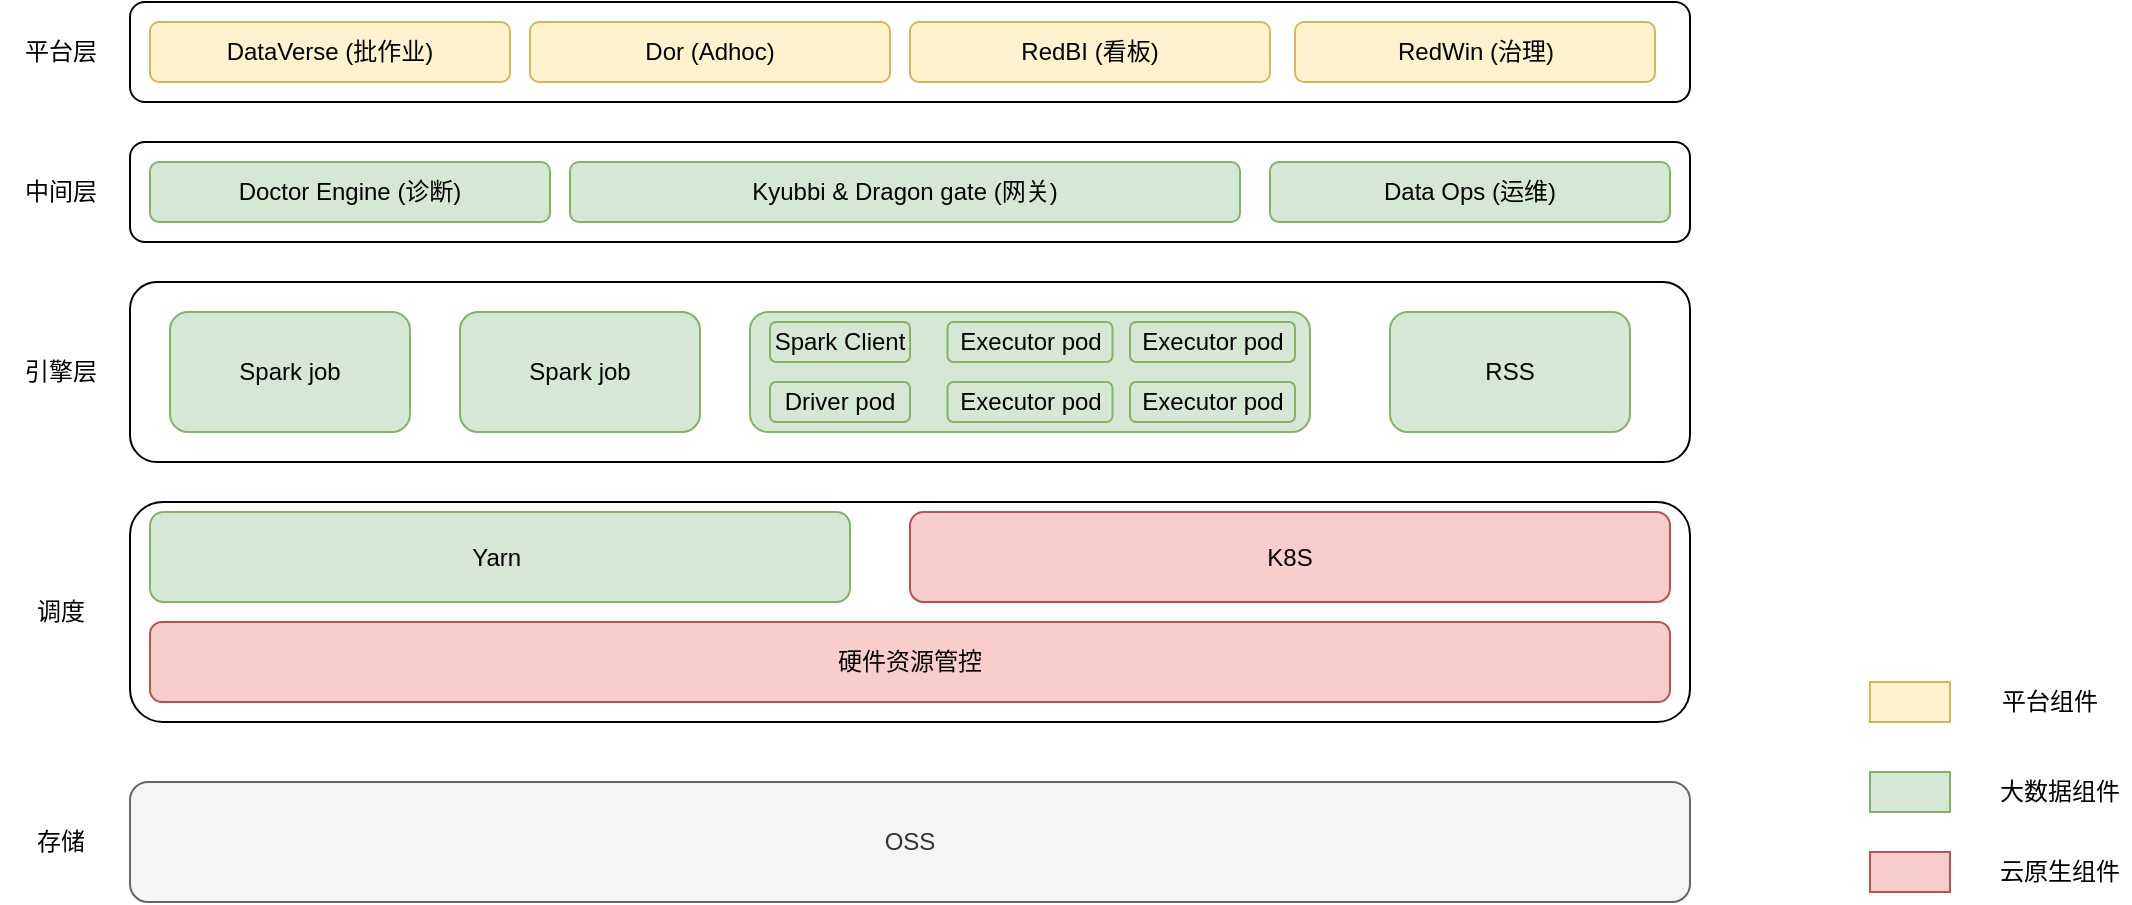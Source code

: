 <mxfile version="24.8.8">
  <diagram name="Page-1" id="wt8m9tqtKzte8XlRHpw4">
    <mxGraphModel dx="1434" dy="786" grid="1" gridSize="10" guides="1" tooltips="1" connect="1" arrows="1" fold="1" page="1" pageScale="1" pageWidth="850" pageHeight="1100" math="0" shadow="0">
      <root>
        <mxCell id="0" />
        <mxCell id="1" parent="0" />
        <mxCell id="9Wq9sjJPfZ_ADkzCgFXi-1" value="OSS" style="rounded=1;whiteSpace=wrap;html=1;fillColor=#f5f5f5;fontColor=#333333;strokeColor=#666666;" vertex="1" parent="1">
          <mxGeometry x="140" y="510" width="780" height="60" as="geometry" />
        </mxCell>
        <mxCell id="9Wq9sjJPfZ_ADkzCgFXi-2" value="" style="rounded=1;whiteSpace=wrap;html=1;" vertex="1" parent="1">
          <mxGeometry x="140" y="370" width="780" height="110" as="geometry" />
        </mxCell>
        <mxCell id="9Wq9sjJPfZ_ADkzCgFXi-3" value="存储" style="text;html=1;align=center;verticalAlign=middle;resizable=0;points=[];autosize=1;" vertex="1" parent="1">
          <mxGeometry x="80" y="525" width="50" height="30" as="geometry" />
        </mxCell>
        <mxCell id="9Wq9sjJPfZ_ADkzCgFXi-4" value="调度" style="text;html=1;align=center;verticalAlign=middle;resizable=0;points=[];autosize=1;" vertex="1" parent="1">
          <mxGeometry x="80" y="410" width="50" height="30" as="geometry" />
        </mxCell>
        <mxCell id="9Wq9sjJPfZ_ADkzCgFXi-5" value="引擎层" style="text;html=1;align=center;verticalAlign=middle;resizable=0;points=[];autosize=1;" vertex="1" parent="1">
          <mxGeometry x="75" y="290" width="60" height="30" as="geometry" />
        </mxCell>
        <mxCell id="9Wq9sjJPfZ_ADkzCgFXi-8" value="硬件资源管控" style="rounded=1;whiteSpace=wrap;html=1;fillColor=#f8cecc;strokeColor=#b85450;" vertex="1" parent="1">
          <mxGeometry x="150" y="430" width="760" height="40" as="geometry" />
        </mxCell>
        <mxCell id="9Wq9sjJPfZ_ADkzCgFXi-15" value="" style="rounded=1;whiteSpace=wrap;html=1;" vertex="1" parent="1">
          <mxGeometry x="140" y="260" width="780" height="90" as="geometry" />
        </mxCell>
        <mxCell id="9Wq9sjJPfZ_ADkzCgFXi-17" value="RSS" style="rounded=1;whiteSpace=wrap;html=1;fillColor=#d5e8d4;strokeColor=#82b366;" vertex="1" parent="1">
          <mxGeometry x="770" y="275" width="120" height="60" as="geometry" />
        </mxCell>
        <mxCell id="9Wq9sjJPfZ_ADkzCgFXi-20" value="Spark job" style="rounded=1;whiteSpace=wrap;html=1;fillColor=#d5e8d4;strokeColor=#82b366;" vertex="1" parent="1">
          <mxGeometry x="160" y="275" width="120" height="60" as="geometry" />
        </mxCell>
        <mxCell id="9Wq9sjJPfZ_ADkzCgFXi-21" value="Spark job" style="rounded=1;whiteSpace=wrap;html=1;fillColor=#d5e8d4;strokeColor=#82b366;" vertex="1" parent="1">
          <mxGeometry x="305" y="275" width="120" height="60" as="geometry" />
        </mxCell>
        <mxCell id="9Wq9sjJPfZ_ADkzCgFXi-22" value="" style="rounded=1;whiteSpace=wrap;html=1;fillColor=#d5e8d4;strokeColor=#82b366;" vertex="1" parent="1">
          <mxGeometry x="450" y="275" width="280" height="60" as="geometry" />
        </mxCell>
        <mxCell id="9Wq9sjJPfZ_ADkzCgFXi-23" value="Driver pod" style="rounded=1;whiteSpace=wrap;html=1;fillColor=#d5e8d4;strokeColor=#82b366;" vertex="1" parent="1">
          <mxGeometry x="460" y="310" width="70" height="20" as="geometry" />
        </mxCell>
        <mxCell id="9Wq9sjJPfZ_ADkzCgFXi-24" value="Executor pod" style="rounded=1;whiteSpace=wrap;html=1;fillColor=#d5e8d4;strokeColor=#82b366;" vertex="1" parent="1">
          <mxGeometry x="548.75" y="310" width="82.5" height="20" as="geometry" />
        </mxCell>
        <mxCell id="9Wq9sjJPfZ_ADkzCgFXi-26" value="Executor pod" style="rounded=1;whiteSpace=wrap;html=1;fillColor=#d5e8d4;strokeColor=#82b366;" vertex="1" parent="1">
          <mxGeometry x="640" y="310" width="82.5" height="20" as="geometry" />
        </mxCell>
        <mxCell id="9Wq9sjJPfZ_ADkzCgFXi-27" value="Executor pod" style="rounded=1;whiteSpace=wrap;html=1;fillColor=#d5e8d4;strokeColor=#82b366;" vertex="1" parent="1">
          <mxGeometry x="548.75" y="280" width="82.5" height="20" as="geometry" />
        </mxCell>
        <mxCell id="9Wq9sjJPfZ_ADkzCgFXi-28" value="Executor pod" style="rounded=1;whiteSpace=wrap;html=1;fillColor=#d5e8d4;strokeColor=#82b366;" vertex="1" parent="1">
          <mxGeometry x="640" y="280" width="82.5" height="20" as="geometry" />
        </mxCell>
        <mxCell id="9Wq9sjJPfZ_ADkzCgFXi-29" value="Spark Client" style="rounded=1;whiteSpace=wrap;html=1;fillColor=#d5e8d4;strokeColor=#82b366;" vertex="1" parent="1">
          <mxGeometry x="460" y="280" width="70" height="20" as="geometry" />
        </mxCell>
        <mxCell id="9Wq9sjJPfZ_ADkzCgFXi-30" value="" style="rounded=1;whiteSpace=wrap;html=1;" vertex="1" parent="1">
          <mxGeometry x="140" y="190" width="780" height="50" as="geometry" />
        </mxCell>
        <mxCell id="9Wq9sjJPfZ_ADkzCgFXi-31" value="Doctor Engine (诊断)" style="rounded=1;whiteSpace=wrap;html=1;fillColor=#d5e8d4;strokeColor=#82b366;" vertex="1" parent="1">
          <mxGeometry x="150" y="200" width="200" height="30" as="geometry" />
        </mxCell>
        <mxCell id="9Wq9sjJPfZ_ADkzCgFXi-32" value="Kyubbi &amp;amp; Dragon gate (网关)" style="rounded=1;whiteSpace=wrap;html=1;fillColor=#d5e8d4;strokeColor=#82b366;" vertex="1" parent="1">
          <mxGeometry x="360" y="200" width="335" height="30" as="geometry" />
        </mxCell>
        <mxCell id="9Wq9sjJPfZ_ADkzCgFXi-33" value="Data Ops (运维)" style="rounded=1;whiteSpace=wrap;html=1;fillColor=#d5e8d4;strokeColor=#82b366;" vertex="1" parent="1">
          <mxGeometry x="710" y="200" width="200" height="30" as="geometry" />
        </mxCell>
        <mxCell id="9Wq9sjJPfZ_ADkzCgFXi-34" value="" style="rounded=1;whiteSpace=wrap;html=1;" vertex="1" parent="1">
          <mxGeometry x="140" y="120" width="780" height="50" as="geometry" />
        </mxCell>
        <mxCell id="9Wq9sjJPfZ_ADkzCgFXi-35" value="中间层" style="text;html=1;align=center;verticalAlign=middle;resizable=0;points=[];autosize=1;" vertex="1" parent="1">
          <mxGeometry x="75" y="200" width="60" height="30" as="geometry" />
        </mxCell>
        <mxCell id="9Wq9sjJPfZ_ADkzCgFXi-36" value="平台层" style="text;html=1;align=center;verticalAlign=middle;resizable=0;points=[];autosize=1;" vertex="1" parent="1">
          <mxGeometry x="75" y="130" width="60" height="30" as="geometry" />
        </mxCell>
        <mxCell id="9Wq9sjJPfZ_ADkzCgFXi-37" value="DataVerse (批作业)" style="rounded=1;whiteSpace=wrap;html=1;fillColor=#fff2cc;strokeColor=#d6b656;" vertex="1" parent="1">
          <mxGeometry x="150" y="130" width="180" height="30" as="geometry" />
        </mxCell>
        <mxCell id="9Wq9sjJPfZ_ADkzCgFXi-38" value="Dor (Adhoc)" style="rounded=1;whiteSpace=wrap;html=1;fillColor=#fff2cc;strokeColor=#d6b656;" vertex="1" parent="1">
          <mxGeometry x="340" y="130" width="180" height="30" as="geometry" />
        </mxCell>
        <mxCell id="9Wq9sjJPfZ_ADkzCgFXi-39" value="RedBI (看板)" style="rounded=1;whiteSpace=wrap;html=1;fillColor=#fff2cc;strokeColor=#d6b656;" vertex="1" parent="1">
          <mxGeometry x="530" y="130" width="180" height="30" as="geometry" />
        </mxCell>
        <mxCell id="9Wq9sjJPfZ_ADkzCgFXi-40" value="RedWin (治理)" style="rounded=1;whiteSpace=wrap;html=1;fillColor=#fff2cc;strokeColor=#d6b656;" vertex="1" parent="1">
          <mxGeometry x="722.5" y="130" width="180" height="30" as="geometry" />
        </mxCell>
        <mxCell id="9Wq9sjJPfZ_ADkzCgFXi-42" value="Yarn&amp;nbsp;" style="rounded=1;whiteSpace=wrap;html=1;fillColor=#d5e8d4;strokeColor=#82b366;" vertex="1" parent="1">
          <mxGeometry x="150" y="375" width="350" height="45" as="geometry" />
        </mxCell>
        <mxCell id="9Wq9sjJPfZ_ADkzCgFXi-43" value="K8S" style="rounded=1;whiteSpace=wrap;html=1;fillColor=#f8cecc;strokeColor=#b85450;" vertex="1" parent="1">
          <mxGeometry x="530" y="375" width="380" height="45" as="geometry" />
        </mxCell>
        <mxCell id="9Wq9sjJPfZ_ADkzCgFXi-44" value="" style="rounded=0;whiteSpace=wrap;html=1;fillColor=#fff2cc;strokeColor=#d6b656;" vertex="1" parent="1">
          <mxGeometry x="1010" y="460" width="40" height="20" as="geometry" />
        </mxCell>
        <mxCell id="9Wq9sjJPfZ_ADkzCgFXi-45" value="平台组件" style="text;html=1;align=center;verticalAlign=middle;whiteSpace=wrap;rounded=0;" vertex="1" parent="1">
          <mxGeometry x="1070" y="455" width="60" height="30" as="geometry" />
        </mxCell>
        <mxCell id="9Wq9sjJPfZ_ADkzCgFXi-48" value="" style="rounded=0;whiteSpace=wrap;html=1;fillColor=#d5e8d4;strokeColor=#82b366;" vertex="1" parent="1">
          <mxGeometry x="1010" y="505" width="40" height="20" as="geometry" />
        </mxCell>
        <mxCell id="9Wq9sjJPfZ_ADkzCgFXi-49" value="大数据组件" style="text;html=1;align=center;verticalAlign=middle;whiteSpace=wrap;rounded=0;" vertex="1" parent="1">
          <mxGeometry x="1070" y="500" width="70" height="30" as="geometry" />
        </mxCell>
        <mxCell id="9Wq9sjJPfZ_ADkzCgFXi-50" value="" style="rounded=0;whiteSpace=wrap;html=1;fillColor=#f8cecc;strokeColor=#b85450;" vertex="1" parent="1">
          <mxGeometry x="1010" y="545" width="40" height="20" as="geometry" />
        </mxCell>
        <mxCell id="9Wq9sjJPfZ_ADkzCgFXi-51" value="云原生组件" style="text;html=1;align=center;verticalAlign=middle;whiteSpace=wrap;rounded=0;" vertex="1" parent="1">
          <mxGeometry x="1070" y="540" width="70" height="30" as="geometry" />
        </mxCell>
      </root>
    </mxGraphModel>
  </diagram>
</mxfile>
